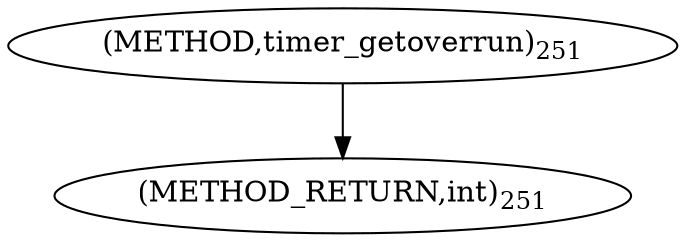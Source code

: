digraph "timer_getoverrun" {  
"8018" [label = <(METHOD,timer_getoverrun)<SUB>251</SUB>> ]
"8020" [label = <(METHOD_RETURN,int)<SUB>251</SUB>> ]
  "8018" -> "8020" 
}
